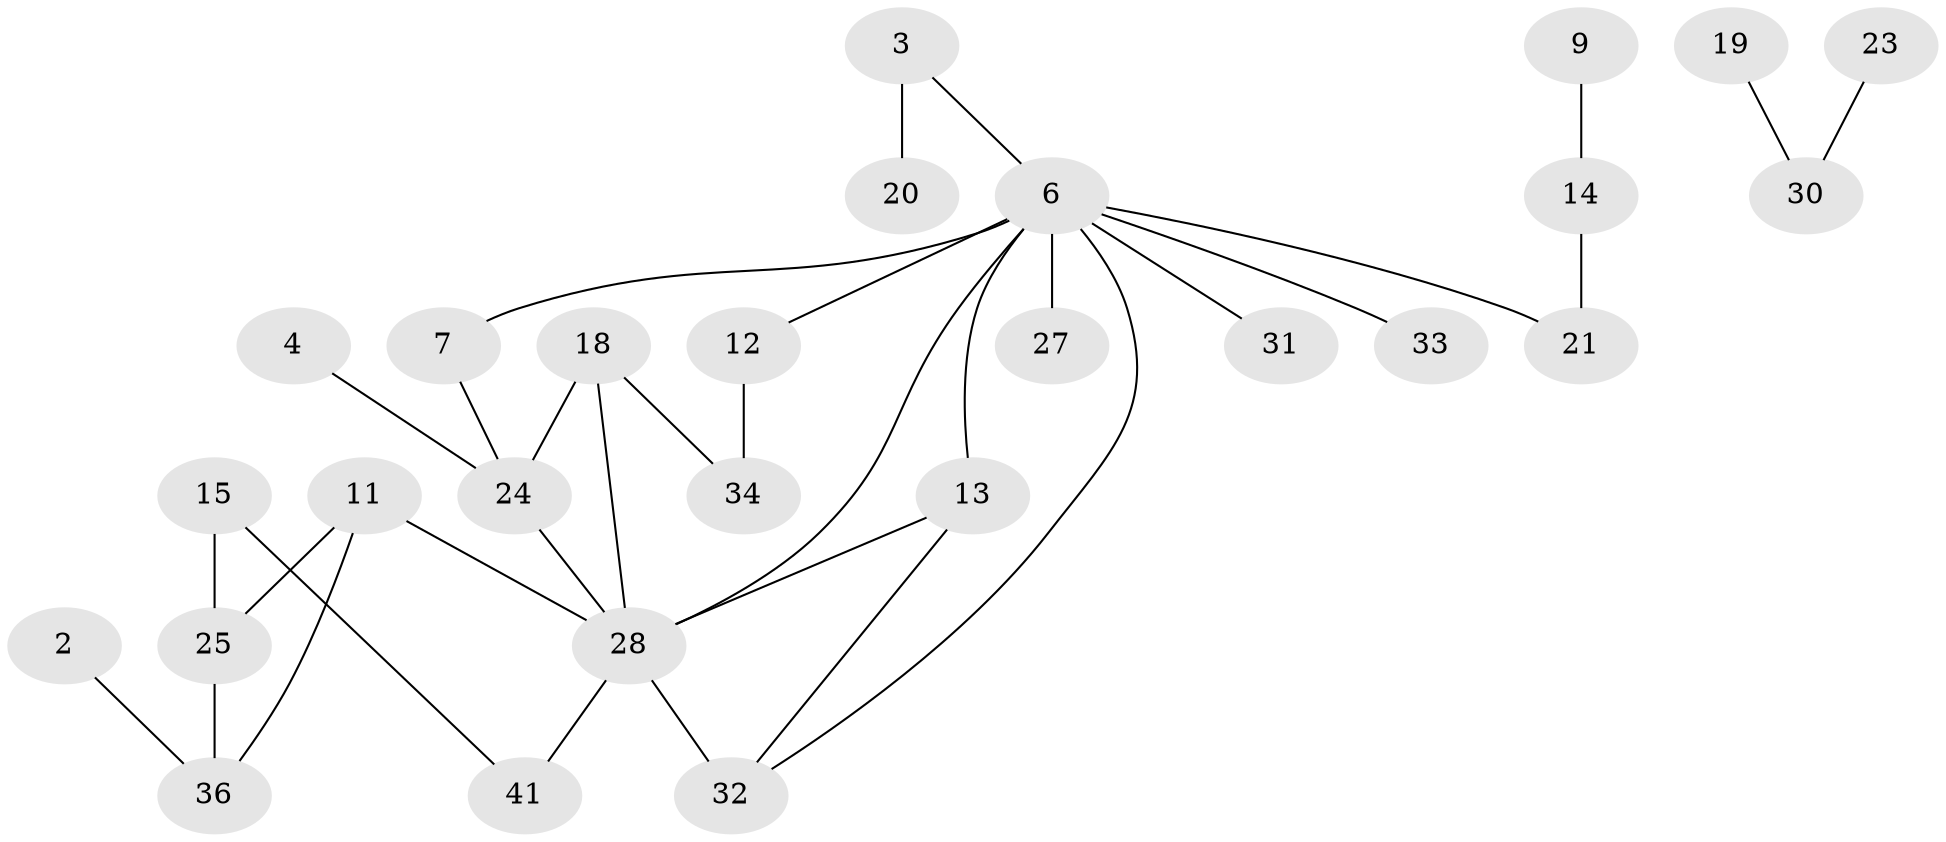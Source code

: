 // original degree distribution, {0: 0.15584415584415584, 2: 0.3116883116883117, 4: 0.06493506493506493, 1: 0.2987012987012987, 3: 0.12987012987012986, 5: 0.025974025974025976, 7: 0.012987012987012988}
// Generated by graph-tools (version 1.1) at 2025/48/03/04/25 22:48:16]
// undirected, 27 vertices, 33 edges
graph export_dot {
  node [color=gray90,style=filled];
  2;
  3;
  4;
  6;
  7;
  9;
  11;
  12;
  13;
  14;
  15;
  18;
  19;
  20;
  21;
  23;
  24;
  25;
  27;
  28;
  30;
  31;
  32;
  33;
  34;
  36;
  41;
  2 -- 36 [weight=1.0];
  3 -- 6 [weight=1.0];
  3 -- 20 [weight=2.0];
  4 -- 24 [weight=1.0];
  6 -- 7 [weight=1.0];
  6 -- 12 [weight=1.0];
  6 -- 13 [weight=1.0];
  6 -- 21 [weight=1.0];
  6 -- 27 [weight=1.0];
  6 -- 28 [weight=1.0];
  6 -- 31 [weight=1.0];
  6 -- 32 [weight=1.0];
  6 -- 33 [weight=1.0];
  7 -- 24 [weight=1.0];
  9 -- 14 [weight=1.0];
  11 -- 25 [weight=1.0];
  11 -- 28 [weight=1.0];
  11 -- 36 [weight=1.0];
  12 -- 34 [weight=1.0];
  13 -- 28 [weight=1.0];
  13 -- 32 [weight=1.0];
  14 -- 21 [weight=1.0];
  15 -- 25 [weight=1.0];
  15 -- 41 [weight=1.0];
  18 -- 24 [weight=1.0];
  18 -- 28 [weight=2.0];
  18 -- 34 [weight=1.0];
  19 -- 30 [weight=1.0];
  23 -- 30 [weight=1.0];
  24 -- 28 [weight=1.0];
  25 -- 36 [weight=1.0];
  28 -- 32 [weight=2.0];
  28 -- 41 [weight=1.0];
}
